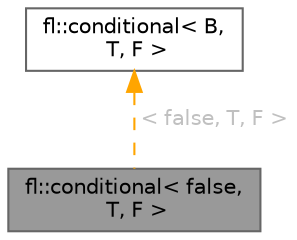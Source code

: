 digraph "fl::conditional&lt; false, T, F &gt;"
{
 // INTERACTIVE_SVG=YES
 // LATEX_PDF_SIZE
  bgcolor="transparent";
  edge [fontname=Helvetica,fontsize=10,labelfontname=Helvetica,labelfontsize=10];
  node [fontname=Helvetica,fontsize=10,shape=box,height=0.2,width=0.4];
  Node1 [id="Node000001",label="fl::conditional\< false,\l T, F \>",height=0.2,width=0.4,color="gray40", fillcolor="grey60", style="filled", fontcolor="black",tooltip=" "];
  Node2 -> Node1 [id="edge1_Node000001_Node000002",dir="back",color="orange",style="dashed",tooltip=" ",label=" \< false, T, F \>",fontcolor="grey" ];
  Node2 [id="Node000002",label="fl::conditional\< B,\l T, F \>",height=0.2,width=0.4,color="gray40", fillcolor="white", style="filled",URL="$d4/d36/namespacefl.html#d8/da4/structfl_1_1conditional",tooltip=" "];
}
